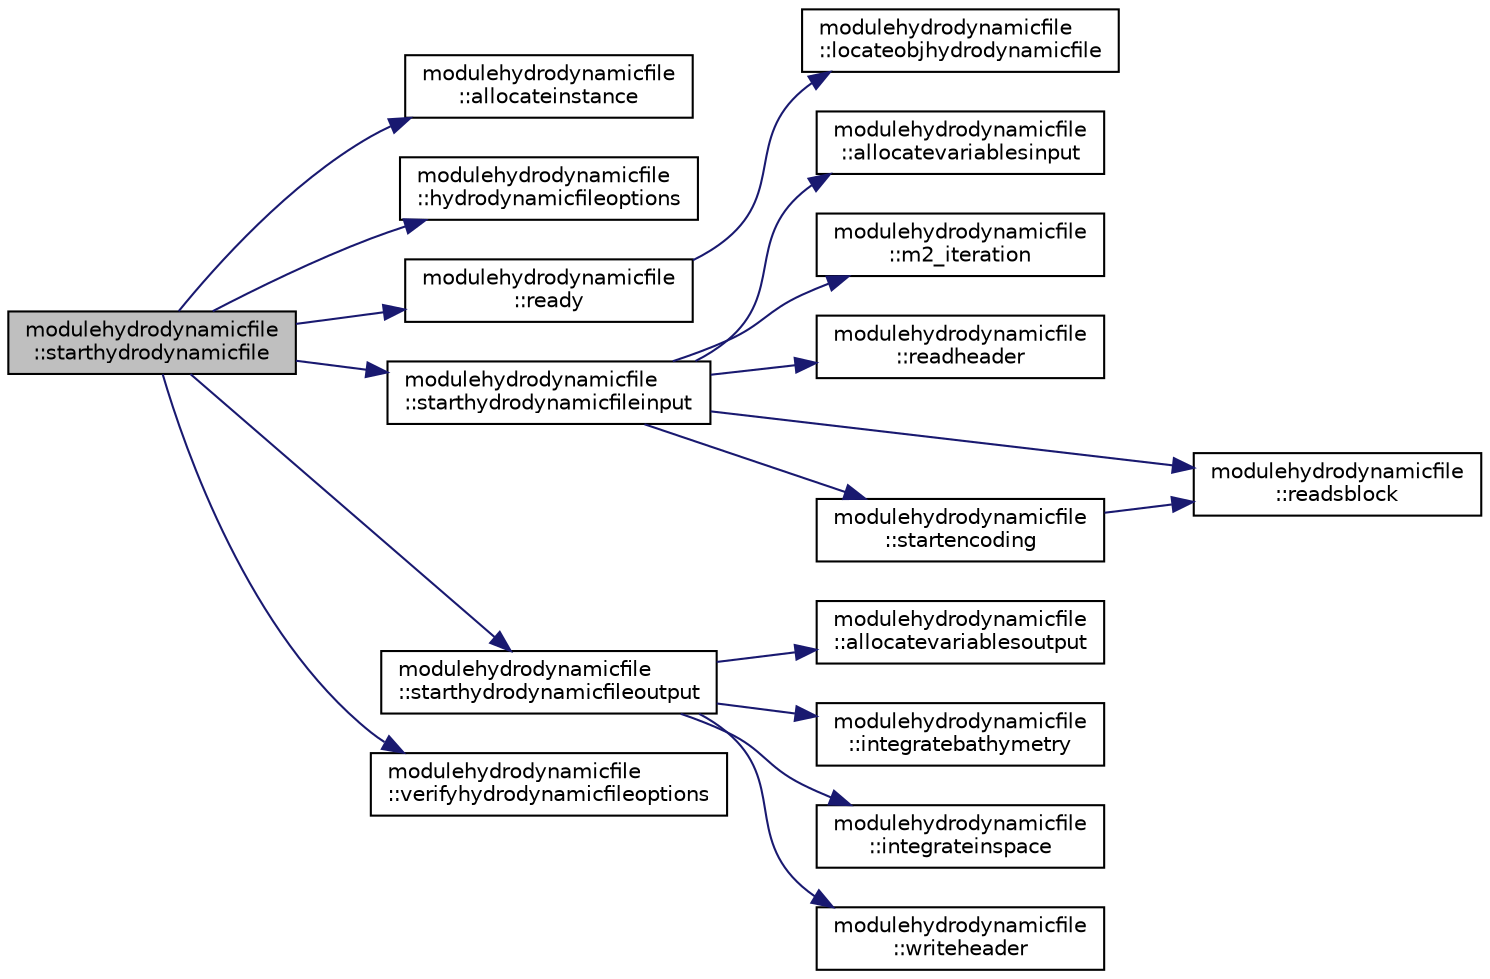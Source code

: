 digraph "modulehydrodynamicfile::starthydrodynamicfile"
{
 // LATEX_PDF_SIZE
  edge [fontname="Helvetica",fontsize="10",labelfontname="Helvetica",labelfontsize="10"];
  node [fontname="Helvetica",fontsize="10",shape=record];
  rankdir="LR";
  Node1 [label="modulehydrodynamicfile\l::starthydrodynamicfile",height=0.2,width=0.4,color="black", fillcolor="grey75", style="filled", fontcolor="black",tooltip=" "];
  Node1 -> Node2 [color="midnightblue",fontsize="10",style="solid",fontname="Helvetica"];
  Node2 [label="modulehydrodynamicfile\l::allocateinstance",height=0.2,width=0.4,color="black", fillcolor="white", style="filled",URL="$namespacemodulehydrodynamicfile.html#a5235543e6aa405ed126b0ca0fdf38961",tooltip=" "];
  Node1 -> Node3 [color="midnightblue",fontsize="10",style="solid",fontname="Helvetica"];
  Node3 [label="modulehydrodynamicfile\l::hydrodynamicfileoptions",height=0.2,width=0.4,color="black", fillcolor="white", style="filled",URL="$namespacemodulehydrodynamicfile.html#a091307ffd36898af46af80552e9243ab",tooltip=" "];
  Node1 -> Node4 [color="midnightblue",fontsize="10",style="solid",fontname="Helvetica"];
  Node4 [label="modulehydrodynamicfile\l::ready",height=0.2,width=0.4,color="black", fillcolor="white", style="filled",URL="$namespacemodulehydrodynamicfile.html#ab74a3df233aec6594db3ce069b1a2c25",tooltip=" "];
  Node4 -> Node5 [color="midnightblue",fontsize="10",style="solid",fontname="Helvetica"];
  Node5 [label="modulehydrodynamicfile\l::locateobjhydrodynamicfile",height=0.2,width=0.4,color="black", fillcolor="white", style="filled",URL="$namespacemodulehydrodynamicfile.html#aa662fd4d0a1262940a320a6801dbe247",tooltip=" "];
  Node1 -> Node6 [color="midnightblue",fontsize="10",style="solid",fontname="Helvetica"];
  Node6 [label="modulehydrodynamicfile\l::starthydrodynamicfileinput",height=0.2,width=0.4,color="black", fillcolor="white", style="filled",URL="$namespacemodulehydrodynamicfile.html#aab72ffaa67d987e2e0df7cd6249eac99",tooltip=" "];
  Node6 -> Node7 [color="midnightblue",fontsize="10",style="solid",fontname="Helvetica"];
  Node7 [label="modulehydrodynamicfile\l::allocatevariablesinput",height=0.2,width=0.4,color="black", fillcolor="white", style="filled",URL="$namespacemodulehydrodynamicfile.html#ac67e9023c973dadd99ed3b893b1cc9ad",tooltip=" "];
  Node6 -> Node8 [color="midnightblue",fontsize="10",style="solid",fontname="Helvetica"];
  Node8 [label="modulehydrodynamicfile\l::m2_iteration",height=0.2,width=0.4,color="black", fillcolor="white", style="filled",URL="$namespacemodulehydrodynamicfile.html#a5a3a54142c84c39924e24d98da9014ae",tooltip=" "];
  Node6 -> Node9 [color="midnightblue",fontsize="10",style="solid",fontname="Helvetica"];
  Node9 [label="modulehydrodynamicfile\l::readheader",height=0.2,width=0.4,color="black", fillcolor="white", style="filled",URL="$namespacemodulehydrodynamicfile.html#a6d9975e28fbe49117eab154fe46cdeca",tooltip=" "];
  Node6 -> Node10 [color="midnightblue",fontsize="10",style="solid",fontname="Helvetica"];
  Node10 [label="modulehydrodynamicfile\l::readsblock",height=0.2,width=0.4,color="black", fillcolor="white", style="filled",URL="$namespacemodulehydrodynamicfile.html#a51ac7b78492e92f6633e4889f1a47052",tooltip=" "];
  Node6 -> Node11 [color="midnightblue",fontsize="10",style="solid",fontname="Helvetica"];
  Node11 [label="modulehydrodynamicfile\l::startencoding",height=0.2,width=0.4,color="black", fillcolor="white", style="filled",URL="$namespacemodulehydrodynamicfile.html#a45b05c777eb42ae5c5d23981ba6256da",tooltip=" "];
  Node11 -> Node10 [color="midnightblue",fontsize="10",style="solid",fontname="Helvetica"];
  Node1 -> Node12 [color="midnightblue",fontsize="10",style="solid",fontname="Helvetica"];
  Node12 [label="modulehydrodynamicfile\l::starthydrodynamicfileoutput",height=0.2,width=0.4,color="black", fillcolor="white", style="filled",URL="$namespacemodulehydrodynamicfile.html#a782ea415676eeb21e1368c0c2dd1e710",tooltip=" "];
  Node12 -> Node13 [color="midnightblue",fontsize="10",style="solid",fontname="Helvetica"];
  Node13 [label="modulehydrodynamicfile\l::allocatevariablesoutput",height=0.2,width=0.4,color="black", fillcolor="white", style="filled",URL="$namespacemodulehydrodynamicfile.html#a395d8802270df14831dc0865064f36c1",tooltip=" "];
  Node12 -> Node14 [color="midnightblue",fontsize="10",style="solid",fontname="Helvetica"];
  Node14 [label="modulehydrodynamicfile\l::integratebathymetry",height=0.2,width=0.4,color="black", fillcolor="white", style="filled",URL="$namespacemodulehydrodynamicfile.html#ae3afcd841fecf4aa1c250de0db5419e7",tooltip=" "];
  Node12 -> Node15 [color="midnightblue",fontsize="10",style="solid",fontname="Helvetica"];
  Node15 [label="modulehydrodynamicfile\l::integrateinspace",height=0.2,width=0.4,color="black", fillcolor="white", style="filled",URL="$namespacemodulehydrodynamicfile.html#a567935da3a6ce143ef24e8bb5f4787ea",tooltip=" "];
  Node12 -> Node16 [color="midnightblue",fontsize="10",style="solid",fontname="Helvetica"];
  Node16 [label="modulehydrodynamicfile\l::writeheader",height=0.2,width=0.4,color="black", fillcolor="white", style="filled",URL="$namespacemodulehydrodynamicfile.html#ad777d9126fa56a82299811343a399ea8",tooltip=" "];
  Node1 -> Node17 [color="midnightblue",fontsize="10",style="solid",fontname="Helvetica"];
  Node17 [label="modulehydrodynamicfile\l::verifyhydrodynamicfileoptions",height=0.2,width=0.4,color="black", fillcolor="white", style="filled",URL="$namespacemodulehydrodynamicfile.html#acd3245c0ac200350cf4d9bd623090e6b",tooltip=" "];
}
